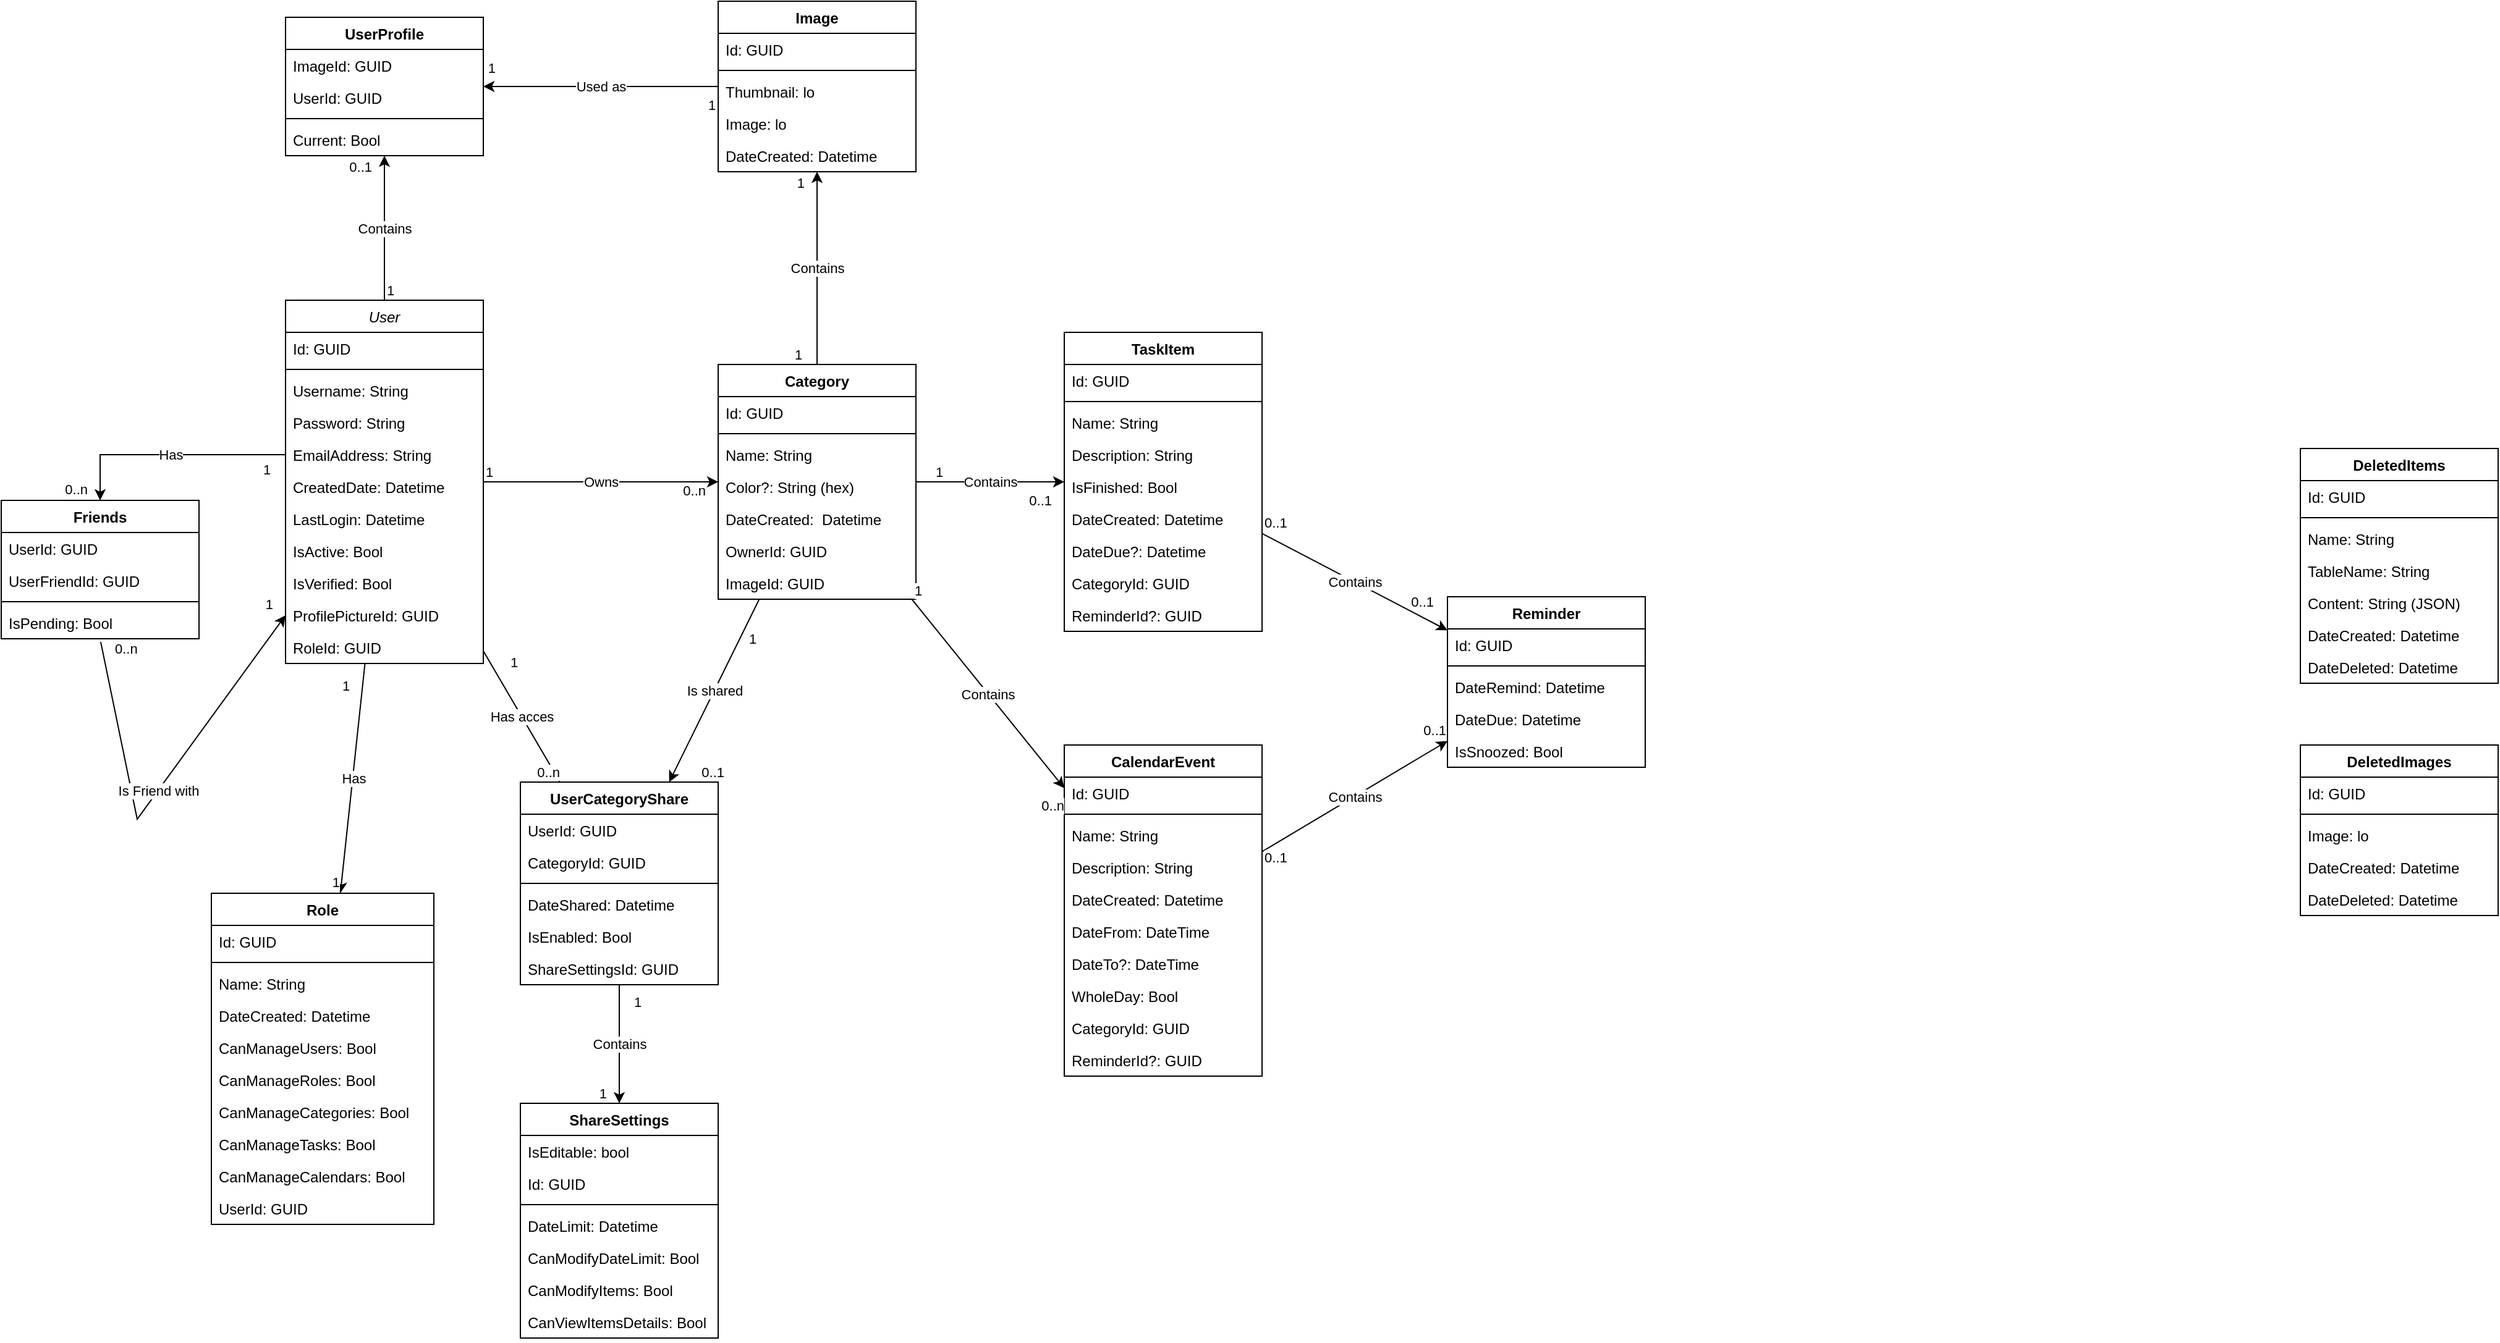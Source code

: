 <mxfile version="23.0.2" type="device">
  <diagram id="C5RBs43oDa-KdzZeNtuy" name="Page-1">
    <mxGraphModel dx="1509" dy="3266" grid="1" gridSize="10" guides="1" tooltips="1" connect="1" arrows="1" fold="1" page="1" pageScale="1" pageWidth="3300" pageHeight="2339" math="0" shadow="0">
      <root>
        <mxCell id="WIyWlLk6GJQsqaUBKTNV-0" />
        <mxCell id="WIyWlLk6GJQsqaUBKTNV-1" parent="WIyWlLk6GJQsqaUBKTNV-0" />
        <mxCell id="zkfFHV4jXpPFQw0GAbJ--0" value="User" style="swimlane;fontStyle=2;align=center;verticalAlign=top;childLayout=stackLayout;horizontal=1;startSize=26;horizontalStack=0;resizeParent=1;resizeLast=0;collapsible=1;marginBottom=0;rounded=0;shadow=0;strokeWidth=1;" parent="WIyWlLk6GJQsqaUBKTNV-1" vertex="1">
          <mxGeometry x="250" y="40" width="160" height="294" as="geometry">
            <mxRectangle x="230" y="140" width="160" height="26" as="alternateBounds" />
          </mxGeometry>
        </mxCell>
        <mxCell id="zkfFHV4jXpPFQw0GAbJ--1" value="Id: GUID" style="text;align=left;verticalAlign=top;spacingLeft=4;spacingRight=4;overflow=hidden;rotatable=0;points=[[0,0.5],[1,0.5]];portConstraint=eastwest;" parent="zkfFHV4jXpPFQw0GAbJ--0" vertex="1">
          <mxGeometry y="26" width="160" height="26" as="geometry" />
        </mxCell>
        <mxCell id="zkfFHV4jXpPFQw0GAbJ--4" value="" style="line;html=1;strokeWidth=1;align=left;verticalAlign=middle;spacingTop=-1;spacingLeft=3;spacingRight=3;rotatable=0;labelPosition=right;points=[];portConstraint=eastwest;" parent="zkfFHV4jXpPFQw0GAbJ--0" vertex="1">
          <mxGeometry y="52" width="160" height="8" as="geometry" />
        </mxCell>
        <mxCell id="GKmf8IFtukIGFU4XpR-U-0" value="Username: String" style="text;align=left;verticalAlign=top;spacingLeft=4;spacingRight=4;overflow=hidden;rotatable=0;points=[[0,0.5],[1,0.5]];portConstraint=eastwest;" parent="zkfFHV4jXpPFQw0GAbJ--0" vertex="1">
          <mxGeometry y="60" width="160" height="26" as="geometry" />
        </mxCell>
        <mxCell id="zkfFHV4jXpPFQw0GAbJ--2" value="Password: String" style="text;align=left;verticalAlign=top;spacingLeft=4;spacingRight=4;overflow=hidden;rotatable=0;points=[[0,0.5],[1,0.5]];portConstraint=eastwest;rounded=0;shadow=0;html=0;" parent="zkfFHV4jXpPFQw0GAbJ--0" vertex="1">
          <mxGeometry y="86" width="160" height="26" as="geometry" />
        </mxCell>
        <mxCell id="zkfFHV4jXpPFQw0GAbJ--3" value="EmailAddress: String" style="text;align=left;verticalAlign=top;spacingLeft=4;spacingRight=4;overflow=hidden;rotatable=0;points=[[0,0.5],[1,0.5]];portConstraint=eastwest;rounded=0;shadow=0;html=0;" parent="zkfFHV4jXpPFQw0GAbJ--0" vertex="1">
          <mxGeometry y="112" width="160" height="26" as="geometry" />
        </mxCell>
        <mxCell id="GKmf8IFtukIGFU4XpR-U-1" value="CreatedDate: Datetime" style="text;align=left;verticalAlign=top;spacingLeft=4;spacingRight=4;overflow=hidden;rotatable=0;points=[[0,0.5],[1,0.5]];portConstraint=eastwest;" parent="zkfFHV4jXpPFQw0GAbJ--0" vertex="1">
          <mxGeometry y="138" width="160" height="26" as="geometry" />
        </mxCell>
        <mxCell id="GKmf8IFtukIGFU4XpR-U-2" value="LastLogin: Datetime" style="text;align=left;verticalAlign=top;spacingLeft=4;spacingRight=4;overflow=hidden;rotatable=0;points=[[0,0.5],[1,0.5]];portConstraint=eastwest;" parent="zkfFHV4jXpPFQw0GAbJ--0" vertex="1">
          <mxGeometry y="164" width="160" height="26" as="geometry" />
        </mxCell>
        <mxCell id="GKmf8IFtukIGFU4XpR-U-3" value="IsActive: Bool" style="text;align=left;verticalAlign=top;spacingLeft=4;spacingRight=4;overflow=hidden;rotatable=0;points=[[0,0.5],[1,0.5]];portConstraint=eastwest;" parent="zkfFHV4jXpPFQw0GAbJ--0" vertex="1">
          <mxGeometry y="190" width="160" height="26" as="geometry" />
        </mxCell>
        <mxCell id="R9lPa4Ripm8N-_oRUkDM-93" value="IsVerified: Bool" style="text;align=left;verticalAlign=top;spacingLeft=4;spacingRight=4;overflow=hidden;rotatable=0;points=[[0,0.5],[1,0.5]];portConstraint=eastwest;" vertex="1" parent="zkfFHV4jXpPFQw0GAbJ--0">
          <mxGeometry y="216" width="160" height="26" as="geometry" />
        </mxCell>
        <mxCell id="R9lPa4Ripm8N-_oRUkDM-66" value="ProfilePictureId: GUID" style="text;align=left;verticalAlign=top;spacingLeft=4;spacingRight=4;overflow=hidden;rotatable=0;points=[[0,0.5],[1,0.5]];portConstraint=eastwest;" vertex="1" parent="zkfFHV4jXpPFQw0GAbJ--0">
          <mxGeometry y="242" width="160" height="26" as="geometry" />
        </mxCell>
        <mxCell id="R9lPa4Ripm8N-_oRUkDM-104" value="RoleId: GUID" style="text;align=left;verticalAlign=top;spacingLeft=4;spacingRight=4;overflow=hidden;rotatable=0;points=[[0,0.5],[1,0.5]];portConstraint=eastwest;" vertex="1" parent="zkfFHV4jXpPFQw0GAbJ--0">
          <mxGeometry y="268" width="160" height="26" as="geometry" />
        </mxCell>
        <mxCell id="GKmf8IFtukIGFU4XpR-U-4" value="TaskItem" style="swimlane;fontStyle=1;align=center;verticalAlign=top;childLayout=stackLayout;horizontal=1;startSize=26;horizontalStack=0;resizeParent=1;resizeParentMax=0;resizeLast=0;collapsible=1;marginBottom=0;whiteSpace=wrap;html=1;" parent="WIyWlLk6GJQsqaUBKTNV-1" vertex="1">
          <mxGeometry x="880" y="66" width="160" height="242" as="geometry" />
        </mxCell>
        <mxCell id="GKmf8IFtukIGFU4XpR-U-5" value="Id: GUID" style="text;strokeColor=none;fillColor=none;align=left;verticalAlign=top;spacingLeft=4;spacingRight=4;overflow=hidden;rotatable=0;points=[[0,0.5],[1,0.5]];portConstraint=eastwest;whiteSpace=wrap;html=1;" parent="GKmf8IFtukIGFU4XpR-U-4" vertex="1">
          <mxGeometry y="26" width="160" height="26" as="geometry" />
        </mxCell>
        <mxCell id="GKmf8IFtukIGFU4XpR-U-6" value="" style="line;strokeWidth=1;fillColor=none;align=left;verticalAlign=middle;spacingTop=-1;spacingLeft=3;spacingRight=3;rotatable=0;labelPosition=right;points=[];portConstraint=eastwest;strokeColor=inherit;" parent="GKmf8IFtukIGFU4XpR-U-4" vertex="1">
          <mxGeometry y="52" width="160" height="8" as="geometry" />
        </mxCell>
        <mxCell id="GKmf8IFtukIGFU4XpR-U-7" value="Name: String" style="text;strokeColor=none;fillColor=none;align=left;verticalAlign=top;spacingLeft=4;spacingRight=4;overflow=hidden;rotatable=0;points=[[0,0.5],[1,0.5]];portConstraint=eastwest;whiteSpace=wrap;html=1;" parent="GKmf8IFtukIGFU4XpR-U-4" vertex="1">
          <mxGeometry y="60" width="160" height="26" as="geometry" />
        </mxCell>
        <mxCell id="GKmf8IFtukIGFU4XpR-U-8" value="Description: String" style="text;strokeColor=none;fillColor=none;align=left;verticalAlign=top;spacingLeft=4;spacingRight=4;overflow=hidden;rotatable=0;points=[[0,0.5],[1,0.5]];portConstraint=eastwest;whiteSpace=wrap;html=1;" parent="GKmf8IFtukIGFU4XpR-U-4" vertex="1">
          <mxGeometry y="86" width="160" height="26" as="geometry" />
        </mxCell>
        <mxCell id="R9lPa4Ripm8N-_oRUkDM-38" value="IsFinished: Bool" style="text;strokeColor=none;fillColor=none;align=left;verticalAlign=top;spacingLeft=4;spacingRight=4;overflow=hidden;rotatable=0;points=[[0,0.5],[1,0.5]];portConstraint=eastwest;whiteSpace=wrap;html=1;" vertex="1" parent="GKmf8IFtukIGFU4XpR-U-4">
          <mxGeometry y="112" width="160" height="26" as="geometry" />
        </mxCell>
        <mxCell id="GKmf8IFtukIGFU4XpR-U-9" value="DateCreated: Datetime" style="text;strokeColor=none;fillColor=none;align=left;verticalAlign=top;spacingLeft=4;spacingRight=4;overflow=hidden;rotatable=0;points=[[0,0.5],[1,0.5]];portConstraint=eastwest;whiteSpace=wrap;html=1;" parent="GKmf8IFtukIGFU4XpR-U-4" vertex="1">
          <mxGeometry y="138" width="160" height="26" as="geometry" />
        </mxCell>
        <mxCell id="GKmf8IFtukIGFU4XpR-U-10" value="DateDue?: Datetime" style="text;strokeColor=none;fillColor=none;align=left;verticalAlign=top;spacingLeft=4;spacingRight=4;overflow=hidden;rotatable=0;points=[[0,0.5],[1,0.5]];portConstraint=eastwest;whiteSpace=wrap;html=1;" parent="GKmf8IFtukIGFU4XpR-U-4" vertex="1">
          <mxGeometry y="164" width="160" height="26" as="geometry" />
        </mxCell>
        <mxCell id="GKmf8IFtukIGFU4XpR-U-11" value="CategoryId: GUID" style="text;strokeColor=none;fillColor=none;align=left;verticalAlign=top;spacingLeft=4;spacingRight=4;overflow=hidden;rotatable=0;points=[[0,0.5],[1,0.5]];portConstraint=eastwest;whiteSpace=wrap;html=1;" parent="GKmf8IFtukIGFU4XpR-U-4" vertex="1">
          <mxGeometry y="190" width="160" height="26" as="geometry" />
        </mxCell>
        <mxCell id="R9lPa4Ripm8N-_oRUkDM-200" value="ReminderId?: GUID" style="text;strokeColor=none;fillColor=none;align=left;verticalAlign=top;spacingLeft=4;spacingRight=4;overflow=hidden;rotatable=0;points=[[0,0.5],[1,0.5]];portConstraint=eastwest;whiteSpace=wrap;html=1;" vertex="1" parent="GKmf8IFtukIGFU4XpR-U-4">
          <mxGeometry y="216" width="160" height="26" as="geometry" />
        </mxCell>
        <mxCell id="R9lPa4Ripm8N-_oRUkDM-0" value="" style="endArrow=classic;html=1;rounded=0;" edge="1" parent="WIyWlLk6GJQsqaUBKTNV-1" source="zkfFHV4jXpPFQw0GAbJ--0" target="R9lPa4Ripm8N-_oRUkDM-39">
          <mxGeometry relative="1" as="geometry">
            <mxPoint x="380" y="200" as="sourcePoint" />
            <mxPoint x="610" y="180" as="targetPoint" />
          </mxGeometry>
        </mxCell>
        <mxCell id="R9lPa4Ripm8N-_oRUkDM-1" value="Owns" style="edgeLabel;resizable=0;html=1;align=center;verticalAlign=middle;" connectable="0" vertex="1" parent="R9lPa4Ripm8N-_oRUkDM-0">
          <mxGeometry relative="1" as="geometry" />
        </mxCell>
        <mxCell id="R9lPa4Ripm8N-_oRUkDM-2" value="1" style="edgeLabel;resizable=0;html=1;align=left;verticalAlign=bottom;" connectable="0" vertex="1" parent="R9lPa4Ripm8N-_oRUkDM-0">
          <mxGeometry x="-1" relative="1" as="geometry" />
        </mxCell>
        <mxCell id="R9lPa4Ripm8N-_oRUkDM-3" value="0..n" style="edgeLabel;resizable=0;html=1;align=right;verticalAlign=bottom;" connectable="0" vertex="1" parent="R9lPa4Ripm8N-_oRUkDM-0">
          <mxGeometry x="1" relative="1" as="geometry">
            <mxPoint x="-10" y="15" as="offset" />
          </mxGeometry>
        </mxCell>
        <mxCell id="R9lPa4Ripm8N-_oRUkDM-11" value="UserCategoryShare" style="swimlane;fontStyle=1;align=center;verticalAlign=top;childLayout=stackLayout;horizontal=1;startSize=26;horizontalStack=0;resizeParent=1;resizeParentMax=0;resizeLast=0;collapsible=1;marginBottom=0;whiteSpace=wrap;html=1;" vertex="1" parent="WIyWlLk6GJQsqaUBKTNV-1">
          <mxGeometry x="440" y="430" width="160" height="164" as="geometry" />
        </mxCell>
        <mxCell id="R9lPa4Ripm8N-_oRUkDM-12" value="UserId: GUID" style="text;strokeColor=none;fillColor=none;align=left;verticalAlign=top;spacingLeft=4;spacingRight=4;overflow=hidden;rotatable=0;points=[[0,0.5],[1,0.5]];portConstraint=eastwest;whiteSpace=wrap;html=1;" vertex="1" parent="R9lPa4Ripm8N-_oRUkDM-11">
          <mxGeometry y="26" width="160" height="26" as="geometry" />
        </mxCell>
        <mxCell id="R9lPa4Ripm8N-_oRUkDM-15" value="CategoryId: GUID" style="text;strokeColor=none;fillColor=none;align=left;verticalAlign=top;spacingLeft=4;spacingRight=4;overflow=hidden;rotatable=0;points=[[0,0.5],[1,0.5]];portConstraint=eastwest;whiteSpace=wrap;html=1;" vertex="1" parent="R9lPa4Ripm8N-_oRUkDM-11">
          <mxGeometry y="52" width="160" height="26" as="geometry" />
        </mxCell>
        <mxCell id="R9lPa4Ripm8N-_oRUkDM-13" value="" style="line;strokeWidth=1;fillColor=none;align=left;verticalAlign=middle;spacingTop=-1;spacingLeft=3;spacingRight=3;rotatable=0;labelPosition=right;points=[];portConstraint=eastwest;strokeColor=inherit;" vertex="1" parent="R9lPa4Ripm8N-_oRUkDM-11">
          <mxGeometry y="78" width="160" height="8" as="geometry" />
        </mxCell>
        <mxCell id="R9lPa4Ripm8N-_oRUkDM-30" value="DateShared: Datetime" style="text;strokeColor=none;fillColor=none;align=left;verticalAlign=top;spacingLeft=4;spacingRight=4;overflow=hidden;rotatable=0;points=[[0,0.5],[1,0.5]];portConstraint=eastwest;whiteSpace=wrap;html=1;" vertex="1" parent="R9lPa4Ripm8N-_oRUkDM-11">
          <mxGeometry y="86" width="160" height="26" as="geometry" />
        </mxCell>
        <mxCell id="R9lPa4Ripm8N-_oRUkDM-37" value="IsEnabled: Bool" style="text;strokeColor=none;fillColor=none;align=left;verticalAlign=top;spacingLeft=4;spacingRight=4;overflow=hidden;rotatable=0;points=[[0,0.5],[1,0.5]];portConstraint=eastwest;whiteSpace=wrap;html=1;" vertex="1" parent="R9lPa4Ripm8N-_oRUkDM-11">
          <mxGeometry y="112" width="160" height="26" as="geometry" />
        </mxCell>
        <mxCell id="R9lPa4Ripm8N-_oRUkDM-31" value="ShareSettingsId: GUID" style="text;strokeColor=none;fillColor=none;align=left;verticalAlign=top;spacingLeft=4;spacingRight=4;overflow=hidden;rotatable=0;points=[[0,0.5],[1,0.5]];portConstraint=eastwest;whiteSpace=wrap;html=1;" vertex="1" parent="R9lPa4Ripm8N-_oRUkDM-11">
          <mxGeometry y="138" width="160" height="26" as="geometry" />
        </mxCell>
        <mxCell id="R9lPa4Ripm8N-_oRUkDM-16" value="" style="endArrow=classic;html=1;rounded=0;" edge="1" parent="WIyWlLk6GJQsqaUBKTNV-1" source="zkfFHV4jXpPFQw0GAbJ--0" target="R9lPa4Ripm8N-_oRUkDM-11">
          <mxGeometry relative="1" as="geometry">
            <mxPoint x="140" y="290.003" as="sourcePoint" />
            <mxPoint x="210" y="354.87" as="targetPoint" />
          </mxGeometry>
        </mxCell>
        <mxCell id="R9lPa4Ripm8N-_oRUkDM-17" value="Has acces" style="edgeLabel;resizable=0;html=1;align=center;verticalAlign=middle;" connectable="0" vertex="1" parent="R9lPa4Ripm8N-_oRUkDM-16">
          <mxGeometry relative="1" as="geometry" />
        </mxCell>
        <mxCell id="R9lPa4Ripm8N-_oRUkDM-18" value="1" style="edgeLabel;resizable=0;html=1;align=left;verticalAlign=bottom;" connectable="0" vertex="1" parent="R9lPa4Ripm8N-_oRUkDM-16">
          <mxGeometry x="-1" relative="1" as="geometry">
            <mxPoint x="20" y="18" as="offset" />
          </mxGeometry>
        </mxCell>
        <mxCell id="R9lPa4Ripm8N-_oRUkDM-19" value="0..n&lt;br&gt;" style="edgeLabel;resizable=0;html=1;align=right;verticalAlign=bottom;" connectable="0" vertex="1" parent="R9lPa4Ripm8N-_oRUkDM-16">
          <mxGeometry x="1" relative="1" as="geometry" />
        </mxCell>
        <mxCell id="R9lPa4Ripm8N-_oRUkDM-21" value="" style="endArrow=classic;html=1;rounded=0;" edge="1" parent="WIyWlLk6GJQsqaUBKTNV-1" source="R9lPa4Ripm8N-_oRUkDM-39" target="R9lPa4Ripm8N-_oRUkDM-11">
          <mxGeometry relative="1" as="geometry">
            <mxPoint x="640" y="330" as="sourcePoint" />
            <mxPoint x="529.997" y="635.88" as="targetPoint" />
          </mxGeometry>
        </mxCell>
        <mxCell id="R9lPa4Ripm8N-_oRUkDM-22" value="Is shared" style="edgeLabel;resizable=0;html=1;align=center;verticalAlign=middle;" connectable="0" vertex="1" parent="R9lPa4Ripm8N-_oRUkDM-21">
          <mxGeometry relative="1" as="geometry" />
        </mxCell>
        <mxCell id="R9lPa4Ripm8N-_oRUkDM-23" value="1" style="edgeLabel;resizable=0;html=1;align=left;verticalAlign=bottom;" connectable="0" vertex="1" parent="R9lPa4Ripm8N-_oRUkDM-21">
          <mxGeometry x="-1" relative="1" as="geometry">
            <mxPoint x="-10" y="40" as="offset" />
          </mxGeometry>
        </mxCell>
        <mxCell id="R9lPa4Ripm8N-_oRUkDM-24" value="0..1" style="edgeLabel;resizable=0;html=1;align=right;verticalAlign=bottom;" connectable="0" vertex="1" parent="R9lPa4Ripm8N-_oRUkDM-21">
          <mxGeometry x="1" relative="1" as="geometry">
            <mxPoint x="45" as="offset" />
          </mxGeometry>
        </mxCell>
        <mxCell id="R9lPa4Ripm8N-_oRUkDM-25" value="ShareSettings" style="swimlane;fontStyle=1;align=center;verticalAlign=top;childLayout=stackLayout;horizontal=1;startSize=26;horizontalStack=0;resizeParent=1;resizeParentMax=0;resizeLast=0;collapsible=1;marginBottom=0;whiteSpace=wrap;html=1;" vertex="1" parent="WIyWlLk6GJQsqaUBKTNV-1">
          <mxGeometry x="440" y="690" width="160" height="190" as="geometry" />
        </mxCell>
        <mxCell id="R9lPa4Ripm8N-_oRUkDM-29" value="IsEditable: bool" style="text;strokeColor=none;fillColor=none;align=left;verticalAlign=top;spacingLeft=4;spacingRight=4;overflow=hidden;rotatable=0;points=[[0,0.5],[1,0.5]];portConstraint=eastwest;whiteSpace=wrap;html=1;" vertex="1" parent="R9lPa4Ripm8N-_oRUkDM-25">
          <mxGeometry y="26" width="160" height="26" as="geometry" />
        </mxCell>
        <mxCell id="R9lPa4Ripm8N-_oRUkDM-26" value="Id: GUID" style="text;strokeColor=none;fillColor=none;align=left;verticalAlign=top;spacingLeft=4;spacingRight=4;overflow=hidden;rotatable=0;points=[[0,0.5],[1,0.5]];portConstraint=eastwest;whiteSpace=wrap;html=1;" vertex="1" parent="R9lPa4Ripm8N-_oRUkDM-25">
          <mxGeometry y="52" width="160" height="26" as="geometry" />
        </mxCell>
        <mxCell id="R9lPa4Ripm8N-_oRUkDM-27" value="" style="line;strokeWidth=1;fillColor=none;align=left;verticalAlign=middle;spacingTop=-1;spacingLeft=3;spacingRight=3;rotatable=0;labelPosition=right;points=[];portConstraint=eastwest;strokeColor=inherit;" vertex="1" parent="R9lPa4Ripm8N-_oRUkDM-25">
          <mxGeometry y="78" width="160" height="8" as="geometry" />
        </mxCell>
        <mxCell id="R9lPa4Ripm8N-_oRUkDM-28" value="DateLimit: Datetime" style="text;strokeColor=none;fillColor=none;align=left;verticalAlign=top;spacingLeft=4;spacingRight=4;overflow=hidden;rotatable=0;points=[[0,0.5],[1,0.5]];portConstraint=eastwest;whiteSpace=wrap;html=1;" vertex="1" parent="R9lPa4Ripm8N-_oRUkDM-25">
          <mxGeometry y="86" width="160" height="26" as="geometry" />
        </mxCell>
        <mxCell id="R9lPa4Ripm8N-_oRUkDM-127" value="CanModifyDateLimit: Bool" style="text;strokeColor=none;fillColor=none;align=left;verticalAlign=top;spacingLeft=4;spacingRight=4;overflow=hidden;rotatable=0;points=[[0,0.5],[1,0.5]];portConstraint=eastwest;whiteSpace=wrap;html=1;" vertex="1" parent="R9lPa4Ripm8N-_oRUkDM-25">
          <mxGeometry y="112" width="160" height="26" as="geometry" />
        </mxCell>
        <mxCell id="R9lPa4Ripm8N-_oRUkDM-128" value="CanModifyItems: Bool" style="text;strokeColor=none;fillColor=none;align=left;verticalAlign=top;spacingLeft=4;spacingRight=4;overflow=hidden;rotatable=0;points=[[0,0.5],[1,0.5]];portConstraint=eastwest;whiteSpace=wrap;html=1;" vertex="1" parent="R9lPa4Ripm8N-_oRUkDM-25">
          <mxGeometry y="138" width="160" height="26" as="geometry" />
        </mxCell>
        <mxCell id="R9lPa4Ripm8N-_oRUkDM-129" value="CanViewItemsDetails: Bool" style="text;strokeColor=none;fillColor=none;align=left;verticalAlign=top;spacingLeft=4;spacingRight=4;overflow=hidden;rotatable=0;points=[[0,0.5],[1,0.5]];portConstraint=eastwest;whiteSpace=wrap;html=1;" vertex="1" parent="R9lPa4Ripm8N-_oRUkDM-25">
          <mxGeometry y="164" width="160" height="26" as="geometry" />
        </mxCell>
        <mxCell id="R9lPa4Ripm8N-_oRUkDM-32" value="" style="endArrow=classic;html=1;rounded=0;" edge="1" parent="WIyWlLk6GJQsqaUBKTNV-1" source="R9lPa4Ripm8N-_oRUkDM-11" target="R9lPa4Ripm8N-_oRUkDM-25">
          <mxGeometry relative="1" as="geometry">
            <mxPoint x="670" y="580" as="sourcePoint" />
            <mxPoint x="330" y="690" as="targetPoint" />
          </mxGeometry>
        </mxCell>
        <mxCell id="R9lPa4Ripm8N-_oRUkDM-33" value="Contains" style="edgeLabel;resizable=0;html=1;align=center;verticalAlign=middle;" connectable="0" vertex="1" parent="R9lPa4Ripm8N-_oRUkDM-32">
          <mxGeometry relative="1" as="geometry" />
        </mxCell>
        <mxCell id="R9lPa4Ripm8N-_oRUkDM-34" value="1" style="edgeLabel;resizable=0;html=1;align=left;verticalAlign=bottom;" connectable="0" vertex="1" parent="R9lPa4Ripm8N-_oRUkDM-32">
          <mxGeometry x="-1" relative="1" as="geometry">
            <mxPoint x="10" y="22" as="offset" />
          </mxGeometry>
        </mxCell>
        <mxCell id="R9lPa4Ripm8N-_oRUkDM-35" value="1" style="edgeLabel;resizable=0;html=1;align=right;verticalAlign=bottom;" connectable="0" vertex="1" parent="R9lPa4Ripm8N-_oRUkDM-32">
          <mxGeometry x="1" relative="1" as="geometry">
            <mxPoint x="-10" as="offset" />
          </mxGeometry>
        </mxCell>
        <mxCell id="R9lPa4Ripm8N-_oRUkDM-39" value="Category" style="swimlane;fontStyle=1;align=center;verticalAlign=top;childLayout=stackLayout;horizontal=1;startSize=26;horizontalStack=0;resizeParent=1;resizeParentMax=0;resizeLast=0;collapsible=1;marginBottom=0;whiteSpace=wrap;html=1;" vertex="1" parent="WIyWlLk6GJQsqaUBKTNV-1">
          <mxGeometry x="600" y="92" width="160" height="190" as="geometry" />
        </mxCell>
        <mxCell id="R9lPa4Ripm8N-_oRUkDM-40" value="Id: GUID" style="text;strokeColor=none;fillColor=none;align=left;verticalAlign=top;spacingLeft=4;spacingRight=4;overflow=hidden;rotatable=0;points=[[0,0.5],[1,0.5]];portConstraint=eastwest;whiteSpace=wrap;html=1;" vertex="1" parent="R9lPa4Ripm8N-_oRUkDM-39">
          <mxGeometry y="26" width="160" height="26" as="geometry" />
        </mxCell>
        <mxCell id="R9lPa4Ripm8N-_oRUkDM-41" value="" style="line;strokeWidth=1;fillColor=none;align=left;verticalAlign=middle;spacingTop=-1;spacingLeft=3;spacingRight=3;rotatable=0;labelPosition=right;points=[];portConstraint=eastwest;strokeColor=inherit;" vertex="1" parent="R9lPa4Ripm8N-_oRUkDM-39">
          <mxGeometry y="52" width="160" height="8" as="geometry" />
        </mxCell>
        <mxCell id="R9lPa4Ripm8N-_oRUkDM-60" value="Name: String" style="text;strokeColor=none;fillColor=none;align=left;verticalAlign=top;spacingLeft=4;spacingRight=4;overflow=hidden;rotatable=0;points=[[0,0.5],[1,0.5]];portConstraint=eastwest;whiteSpace=wrap;html=1;" vertex="1" parent="R9lPa4Ripm8N-_oRUkDM-39">
          <mxGeometry y="60" width="160" height="26" as="geometry" />
        </mxCell>
        <mxCell id="R9lPa4Ripm8N-_oRUkDM-92" value="Color?: String (hex)" style="text;strokeColor=none;fillColor=none;align=left;verticalAlign=top;spacingLeft=4;spacingRight=4;overflow=hidden;rotatable=0;points=[[0,0.5],[1,0.5]];portConstraint=eastwest;whiteSpace=wrap;html=1;" vertex="1" parent="R9lPa4Ripm8N-_oRUkDM-39">
          <mxGeometry y="86" width="160" height="26" as="geometry" />
        </mxCell>
        <mxCell id="R9lPa4Ripm8N-_oRUkDM-51" value="DateCreated:&amp;nbsp; Datetime" style="text;strokeColor=none;fillColor=none;align=left;verticalAlign=top;spacingLeft=4;spacingRight=4;overflow=hidden;rotatable=0;points=[[0,0.5],[1,0.5]];portConstraint=eastwest;whiteSpace=wrap;html=1;" vertex="1" parent="R9lPa4Ripm8N-_oRUkDM-39">
          <mxGeometry y="112" width="160" height="26" as="geometry" />
        </mxCell>
        <mxCell id="R9lPa4Ripm8N-_oRUkDM-42" value="OwnerId: GUID" style="text;strokeColor=none;fillColor=none;align=left;verticalAlign=top;spacingLeft=4;spacingRight=4;overflow=hidden;rotatable=0;points=[[0,0.5],[1,0.5]];portConstraint=eastwest;whiteSpace=wrap;html=1;" vertex="1" parent="R9lPa4Ripm8N-_oRUkDM-39">
          <mxGeometry y="138" width="160" height="26" as="geometry" />
        </mxCell>
        <mxCell id="R9lPa4Ripm8N-_oRUkDM-91" value="ImageId: GUID" style="text;strokeColor=none;fillColor=none;align=left;verticalAlign=top;spacingLeft=4;spacingRight=4;overflow=hidden;rotatable=0;points=[[0,0.5],[1,0.5]];portConstraint=eastwest;whiteSpace=wrap;html=1;" vertex="1" parent="R9lPa4Ripm8N-_oRUkDM-39">
          <mxGeometry y="164" width="160" height="26" as="geometry" />
        </mxCell>
        <mxCell id="R9lPa4Ripm8N-_oRUkDM-43" value="" style="endArrow=classic;html=1;rounded=0;" edge="1" parent="WIyWlLk6GJQsqaUBKTNV-1" source="R9lPa4Ripm8N-_oRUkDM-39" target="GKmf8IFtukIGFU4XpR-U-4">
          <mxGeometry relative="1" as="geometry">
            <mxPoint x="630" y="340" as="sourcePoint" />
            <mxPoint x="790" y="340" as="targetPoint" />
          </mxGeometry>
        </mxCell>
        <mxCell id="R9lPa4Ripm8N-_oRUkDM-44" value="Contains" style="edgeLabel;resizable=0;html=1;align=center;verticalAlign=middle;" connectable="0" vertex="1" parent="R9lPa4Ripm8N-_oRUkDM-43">
          <mxGeometry relative="1" as="geometry" />
        </mxCell>
        <mxCell id="R9lPa4Ripm8N-_oRUkDM-45" value="1" style="edgeLabel;resizable=0;html=1;align=left;verticalAlign=bottom;" connectable="0" vertex="1" parent="R9lPa4Ripm8N-_oRUkDM-43">
          <mxGeometry x="-1" relative="1" as="geometry">
            <mxPoint x="14" as="offset" />
          </mxGeometry>
        </mxCell>
        <mxCell id="R9lPa4Ripm8N-_oRUkDM-46" value="0..1" style="edgeLabel;resizable=0;html=1;align=right;verticalAlign=bottom;" connectable="0" vertex="1" parent="R9lPa4Ripm8N-_oRUkDM-43">
          <mxGeometry x="1" relative="1" as="geometry">
            <mxPoint x="-10" y="23" as="offset" />
          </mxGeometry>
        </mxCell>
        <mxCell id="R9lPa4Ripm8N-_oRUkDM-56" value="DeletedItems" style="swimlane;fontStyle=1;align=center;verticalAlign=top;childLayout=stackLayout;horizontal=1;startSize=26;horizontalStack=0;resizeParent=1;resizeParentMax=0;resizeLast=0;collapsible=1;marginBottom=0;whiteSpace=wrap;html=1;" vertex="1" parent="WIyWlLk6GJQsqaUBKTNV-1">
          <mxGeometry x="1880" y="160" width="160" height="190" as="geometry" />
        </mxCell>
        <mxCell id="R9lPa4Ripm8N-_oRUkDM-57" value="Id: GUID" style="text;strokeColor=none;fillColor=none;align=left;verticalAlign=top;spacingLeft=4;spacingRight=4;overflow=hidden;rotatable=0;points=[[0,0.5],[1,0.5]];portConstraint=eastwest;whiteSpace=wrap;html=1;" vertex="1" parent="R9lPa4Ripm8N-_oRUkDM-56">
          <mxGeometry y="26" width="160" height="26" as="geometry" />
        </mxCell>
        <mxCell id="R9lPa4Ripm8N-_oRUkDM-58" value="" style="line;strokeWidth=1;fillColor=none;align=left;verticalAlign=middle;spacingTop=-1;spacingLeft=3;spacingRight=3;rotatable=0;labelPosition=right;points=[];portConstraint=eastwest;strokeColor=inherit;" vertex="1" parent="R9lPa4Ripm8N-_oRUkDM-56">
          <mxGeometry y="52" width="160" height="8" as="geometry" />
        </mxCell>
        <mxCell id="R9lPa4Ripm8N-_oRUkDM-59" value="Name: String" style="text;strokeColor=none;fillColor=none;align=left;verticalAlign=top;spacingLeft=4;spacingRight=4;overflow=hidden;rotatable=0;points=[[0,0.5],[1,0.5]];portConstraint=eastwest;whiteSpace=wrap;html=1;" vertex="1" parent="R9lPa4Ripm8N-_oRUkDM-56">
          <mxGeometry y="60" width="160" height="26" as="geometry" />
        </mxCell>
        <mxCell id="R9lPa4Ripm8N-_oRUkDM-130" value="TableName: String" style="text;strokeColor=none;fillColor=none;align=left;verticalAlign=top;spacingLeft=4;spacingRight=4;overflow=hidden;rotatable=0;points=[[0,0.5],[1,0.5]];portConstraint=eastwest;whiteSpace=wrap;html=1;" vertex="1" parent="R9lPa4Ripm8N-_oRUkDM-56">
          <mxGeometry y="86" width="160" height="26" as="geometry" />
        </mxCell>
        <mxCell id="R9lPa4Ripm8N-_oRUkDM-131" value="Content: String (JSON)" style="text;strokeColor=none;fillColor=none;align=left;verticalAlign=top;spacingLeft=4;spacingRight=4;overflow=hidden;rotatable=0;points=[[0,0.5],[1,0.5]];portConstraint=eastwest;whiteSpace=wrap;html=1;" vertex="1" parent="R9lPa4Ripm8N-_oRUkDM-56">
          <mxGeometry y="112" width="160" height="26" as="geometry" />
        </mxCell>
        <mxCell id="R9lPa4Ripm8N-_oRUkDM-186" value="DateCreated: Datetime" style="text;strokeColor=none;fillColor=none;align=left;verticalAlign=top;spacingLeft=4;spacingRight=4;overflow=hidden;rotatable=0;points=[[0,0.5],[1,0.5]];portConstraint=eastwest;whiteSpace=wrap;html=1;" vertex="1" parent="R9lPa4Ripm8N-_oRUkDM-56">
          <mxGeometry y="138" width="160" height="26" as="geometry" />
        </mxCell>
        <mxCell id="R9lPa4Ripm8N-_oRUkDM-144" value="DateDeleted: Datetime" style="text;strokeColor=none;fillColor=none;align=left;verticalAlign=top;spacingLeft=4;spacingRight=4;overflow=hidden;rotatable=0;points=[[0,0.5],[1,0.5]];portConstraint=eastwest;whiteSpace=wrap;html=1;" vertex="1" parent="R9lPa4Ripm8N-_oRUkDM-56">
          <mxGeometry y="164" width="160" height="26" as="geometry" />
        </mxCell>
        <mxCell id="R9lPa4Ripm8N-_oRUkDM-61" value="Image" style="swimlane;fontStyle=1;align=center;verticalAlign=top;childLayout=stackLayout;horizontal=1;startSize=26;horizontalStack=0;resizeParent=1;resizeParentMax=0;resizeLast=0;collapsible=1;marginBottom=0;whiteSpace=wrap;html=1;" vertex="1" parent="WIyWlLk6GJQsqaUBKTNV-1">
          <mxGeometry x="600" y="-202" width="160" height="138" as="geometry" />
        </mxCell>
        <mxCell id="R9lPa4Ripm8N-_oRUkDM-62" value="Id: GUID" style="text;strokeColor=none;fillColor=none;align=left;verticalAlign=top;spacingLeft=4;spacingRight=4;overflow=hidden;rotatable=0;points=[[0,0.5],[1,0.5]];portConstraint=eastwest;whiteSpace=wrap;html=1;" vertex="1" parent="R9lPa4Ripm8N-_oRUkDM-61">
          <mxGeometry y="26" width="160" height="26" as="geometry" />
        </mxCell>
        <mxCell id="R9lPa4Ripm8N-_oRUkDM-63" value="" style="line;strokeWidth=1;fillColor=none;align=left;verticalAlign=middle;spacingTop=-1;spacingLeft=3;spacingRight=3;rotatable=0;labelPosition=right;points=[];portConstraint=eastwest;strokeColor=inherit;" vertex="1" parent="R9lPa4Ripm8N-_oRUkDM-61">
          <mxGeometry y="52" width="160" height="8" as="geometry" />
        </mxCell>
        <mxCell id="R9lPa4Ripm8N-_oRUkDM-64" value="Thumbnail: lo" style="text;strokeColor=none;fillColor=none;align=left;verticalAlign=top;spacingLeft=4;spacingRight=4;overflow=hidden;rotatable=0;points=[[0,0.5],[1,0.5]];portConstraint=eastwest;whiteSpace=wrap;html=1;" vertex="1" parent="R9lPa4Ripm8N-_oRUkDM-61">
          <mxGeometry y="60" width="160" height="26" as="geometry" />
        </mxCell>
        <mxCell id="R9lPa4Ripm8N-_oRUkDM-65" value="Image: lo" style="text;strokeColor=none;fillColor=none;align=left;verticalAlign=top;spacingLeft=4;spacingRight=4;overflow=hidden;rotatable=0;points=[[0,0.5],[1,0.5]];portConstraint=eastwest;whiteSpace=wrap;html=1;" vertex="1" parent="R9lPa4Ripm8N-_oRUkDM-61">
          <mxGeometry y="86" width="160" height="26" as="geometry" />
        </mxCell>
        <mxCell id="R9lPa4Ripm8N-_oRUkDM-185" value="DateCreated: Datetime" style="text;strokeColor=none;fillColor=none;align=left;verticalAlign=top;spacingLeft=4;spacingRight=4;overflow=hidden;rotatable=0;points=[[0,0.5],[1,0.5]];portConstraint=eastwest;whiteSpace=wrap;html=1;" vertex="1" parent="R9lPa4Ripm8N-_oRUkDM-61">
          <mxGeometry y="112" width="160" height="26" as="geometry" />
        </mxCell>
        <mxCell id="R9lPa4Ripm8N-_oRUkDM-67" value="UserProfile" style="swimlane;fontStyle=1;align=center;verticalAlign=top;childLayout=stackLayout;horizontal=1;startSize=26;horizontalStack=0;resizeParent=1;resizeParentMax=0;resizeLast=0;collapsible=1;marginBottom=0;whiteSpace=wrap;html=1;" vertex="1" parent="WIyWlLk6GJQsqaUBKTNV-1">
          <mxGeometry x="250" y="-189" width="160" height="112" as="geometry" />
        </mxCell>
        <mxCell id="R9lPa4Ripm8N-_oRUkDM-68" value="ImageId: GUID" style="text;strokeColor=none;fillColor=none;align=left;verticalAlign=top;spacingLeft=4;spacingRight=4;overflow=hidden;rotatable=0;points=[[0,0.5],[1,0.5]];portConstraint=eastwest;whiteSpace=wrap;html=1;" vertex="1" parent="R9lPa4Ripm8N-_oRUkDM-67">
          <mxGeometry y="26" width="160" height="26" as="geometry" />
        </mxCell>
        <mxCell id="R9lPa4Ripm8N-_oRUkDM-71" value="UserId: GUID" style="text;strokeColor=none;fillColor=none;align=left;verticalAlign=top;spacingLeft=4;spacingRight=4;overflow=hidden;rotatable=0;points=[[0,0.5],[1,0.5]];portConstraint=eastwest;whiteSpace=wrap;html=1;" vertex="1" parent="R9lPa4Ripm8N-_oRUkDM-67">
          <mxGeometry y="52" width="160" height="26" as="geometry" />
        </mxCell>
        <mxCell id="R9lPa4Ripm8N-_oRUkDM-69" value="" style="line;strokeWidth=1;fillColor=none;align=left;verticalAlign=middle;spacingTop=-1;spacingLeft=3;spacingRight=3;rotatable=0;labelPosition=right;points=[];portConstraint=eastwest;strokeColor=inherit;" vertex="1" parent="R9lPa4Ripm8N-_oRUkDM-67">
          <mxGeometry y="78" width="160" height="8" as="geometry" />
        </mxCell>
        <mxCell id="R9lPa4Ripm8N-_oRUkDM-70" value="Current: Bool" style="text;strokeColor=none;fillColor=none;align=left;verticalAlign=top;spacingLeft=4;spacingRight=4;overflow=hidden;rotatable=0;points=[[0,0.5],[1,0.5]];portConstraint=eastwest;whiteSpace=wrap;html=1;" vertex="1" parent="R9lPa4Ripm8N-_oRUkDM-67">
          <mxGeometry y="86" width="160" height="26" as="geometry" />
        </mxCell>
        <mxCell id="R9lPa4Ripm8N-_oRUkDM-72" value="" style="endArrow=classic;html=1;rounded=0;" edge="1" parent="WIyWlLk6GJQsqaUBKTNV-1" source="zkfFHV4jXpPFQw0GAbJ--0" target="R9lPa4Ripm8N-_oRUkDM-67">
          <mxGeometry relative="1" as="geometry">
            <mxPoint x="260" y="-300" as="sourcePoint" />
            <mxPoint x="420" y="-300" as="targetPoint" />
          </mxGeometry>
        </mxCell>
        <mxCell id="R9lPa4Ripm8N-_oRUkDM-73" value="Contains" style="edgeLabel;resizable=0;html=1;align=center;verticalAlign=middle;" connectable="0" vertex="1" parent="R9lPa4Ripm8N-_oRUkDM-72">
          <mxGeometry relative="1" as="geometry" />
        </mxCell>
        <mxCell id="R9lPa4Ripm8N-_oRUkDM-74" value="1" style="edgeLabel;resizable=0;html=1;align=left;verticalAlign=bottom;" connectable="0" vertex="1" parent="R9lPa4Ripm8N-_oRUkDM-72">
          <mxGeometry x="-1" relative="1" as="geometry" />
        </mxCell>
        <mxCell id="R9lPa4Ripm8N-_oRUkDM-75" value="0..1" style="edgeLabel;resizable=0;html=1;align=right;verticalAlign=bottom;" connectable="0" vertex="1" parent="R9lPa4Ripm8N-_oRUkDM-72">
          <mxGeometry x="1" relative="1" as="geometry">
            <mxPoint x="-10" y="17" as="offset" />
          </mxGeometry>
        </mxCell>
        <mxCell id="R9lPa4Ripm8N-_oRUkDM-76" value="" style="endArrow=classic;html=1;rounded=0;" edge="1" parent="WIyWlLk6GJQsqaUBKTNV-1" source="R9lPa4Ripm8N-_oRUkDM-61" target="R9lPa4Ripm8N-_oRUkDM-67">
          <mxGeometry relative="1" as="geometry">
            <mxPoint x="400" y="-300" as="sourcePoint" />
            <mxPoint x="560" y="-300" as="targetPoint" />
          </mxGeometry>
        </mxCell>
        <mxCell id="R9lPa4Ripm8N-_oRUkDM-77" value="Used as" style="edgeLabel;resizable=0;html=1;align=center;verticalAlign=middle;" connectable="0" vertex="1" parent="R9lPa4Ripm8N-_oRUkDM-76">
          <mxGeometry relative="1" as="geometry" />
        </mxCell>
        <mxCell id="R9lPa4Ripm8N-_oRUkDM-78" value="1" style="edgeLabel;resizable=0;html=1;align=left;verticalAlign=bottom;" connectable="0" vertex="1" parent="R9lPa4Ripm8N-_oRUkDM-76">
          <mxGeometry x="-1" relative="1" as="geometry">
            <mxPoint x="-10" y="23" as="offset" />
          </mxGeometry>
        </mxCell>
        <mxCell id="R9lPa4Ripm8N-_oRUkDM-79" value="1" style="edgeLabel;resizable=0;html=1;align=right;verticalAlign=bottom;" connectable="0" vertex="1" parent="R9lPa4Ripm8N-_oRUkDM-76">
          <mxGeometry x="1" relative="1" as="geometry">
            <mxPoint x="10" y="-7" as="offset" />
          </mxGeometry>
        </mxCell>
        <mxCell id="R9lPa4Ripm8N-_oRUkDM-83" value="" style="endArrow=classic;html=1;rounded=0;" edge="1" parent="WIyWlLk6GJQsqaUBKTNV-1" source="R9lPa4Ripm8N-_oRUkDM-39" target="R9lPa4Ripm8N-_oRUkDM-61">
          <mxGeometry relative="1" as="geometry">
            <mxPoint x="520" y="90" as="sourcePoint" />
            <mxPoint x="680" y="90" as="targetPoint" />
          </mxGeometry>
        </mxCell>
        <mxCell id="R9lPa4Ripm8N-_oRUkDM-84" value="Contains" style="edgeLabel;resizable=0;html=1;align=center;verticalAlign=middle;" connectable="0" vertex="1" parent="R9lPa4Ripm8N-_oRUkDM-83">
          <mxGeometry relative="1" as="geometry" />
        </mxCell>
        <mxCell id="R9lPa4Ripm8N-_oRUkDM-85" value="1" style="edgeLabel;resizable=0;html=1;align=left;verticalAlign=bottom;" connectable="0" vertex="1" parent="R9lPa4Ripm8N-_oRUkDM-83">
          <mxGeometry x="-1" relative="1" as="geometry">
            <mxPoint x="-20" as="offset" />
          </mxGeometry>
        </mxCell>
        <mxCell id="R9lPa4Ripm8N-_oRUkDM-86" value="1" style="edgeLabel;resizable=0;html=1;align=right;verticalAlign=bottom;" connectable="0" vertex="1" parent="R9lPa4Ripm8N-_oRUkDM-83">
          <mxGeometry x="1" relative="1" as="geometry">
            <mxPoint x="-10" y="17" as="offset" />
          </mxGeometry>
        </mxCell>
        <mxCell id="R9lPa4Ripm8N-_oRUkDM-87" value="CalendarEvent" style="swimlane;fontStyle=1;align=center;verticalAlign=top;childLayout=stackLayout;horizontal=1;startSize=26;horizontalStack=0;resizeParent=1;resizeParentMax=0;resizeLast=0;collapsible=1;marginBottom=0;whiteSpace=wrap;html=1;" vertex="1" parent="WIyWlLk6GJQsqaUBKTNV-1">
          <mxGeometry x="880" y="400" width="160" height="268" as="geometry" />
        </mxCell>
        <mxCell id="R9lPa4Ripm8N-_oRUkDM-88" value="Id: GUID" style="text;strokeColor=none;fillColor=none;align=left;verticalAlign=top;spacingLeft=4;spacingRight=4;overflow=hidden;rotatable=0;points=[[0,0.5],[1,0.5]];portConstraint=eastwest;whiteSpace=wrap;html=1;" vertex="1" parent="R9lPa4Ripm8N-_oRUkDM-87">
          <mxGeometry y="26" width="160" height="26" as="geometry" />
        </mxCell>
        <mxCell id="R9lPa4Ripm8N-_oRUkDM-89" value="" style="line;strokeWidth=1;fillColor=none;align=left;verticalAlign=middle;spacingTop=-1;spacingLeft=3;spacingRight=3;rotatable=0;labelPosition=right;points=[];portConstraint=eastwest;strokeColor=inherit;" vertex="1" parent="R9lPa4Ripm8N-_oRUkDM-87">
          <mxGeometry y="52" width="160" height="8" as="geometry" />
        </mxCell>
        <mxCell id="R9lPa4Ripm8N-_oRUkDM-146" value="Name: String" style="text;strokeColor=none;fillColor=none;align=left;verticalAlign=top;spacingLeft=4;spacingRight=4;overflow=hidden;rotatable=0;points=[[0,0.5],[1,0.5]];portConstraint=eastwest;whiteSpace=wrap;html=1;" vertex="1" parent="R9lPa4Ripm8N-_oRUkDM-87">
          <mxGeometry y="60" width="160" height="26" as="geometry" />
        </mxCell>
        <mxCell id="R9lPa4Ripm8N-_oRUkDM-147" value="Description: String" style="text;strokeColor=none;fillColor=none;align=left;verticalAlign=top;spacingLeft=4;spacingRight=4;overflow=hidden;rotatable=0;points=[[0,0.5],[1,0.5]];portConstraint=eastwest;whiteSpace=wrap;html=1;" vertex="1" parent="R9lPa4Ripm8N-_oRUkDM-87">
          <mxGeometry y="86" width="160" height="26" as="geometry" />
        </mxCell>
        <mxCell id="R9lPa4Ripm8N-_oRUkDM-145" value="DateCreated: Datetime" style="text;strokeColor=none;fillColor=none;align=left;verticalAlign=top;spacingLeft=4;spacingRight=4;overflow=hidden;rotatable=0;points=[[0,0.5],[1,0.5]];portConstraint=eastwest;whiteSpace=wrap;html=1;" vertex="1" parent="R9lPa4Ripm8N-_oRUkDM-87">
          <mxGeometry y="112" width="160" height="26" as="geometry" />
        </mxCell>
        <mxCell id="R9lPa4Ripm8N-_oRUkDM-148" value="DateFrom: DateTime" style="text;strokeColor=none;fillColor=none;align=left;verticalAlign=top;spacingLeft=4;spacingRight=4;overflow=hidden;rotatable=0;points=[[0,0.5],[1,0.5]];portConstraint=eastwest;whiteSpace=wrap;html=1;" vertex="1" parent="R9lPa4Ripm8N-_oRUkDM-87">
          <mxGeometry y="138" width="160" height="26" as="geometry" />
        </mxCell>
        <mxCell id="R9lPa4Ripm8N-_oRUkDM-149" value="DateTo?: DateTime" style="text;strokeColor=none;fillColor=none;align=left;verticalAlign=top;spacingLeft=4;spacingRight=4;overflow=hidden;rotatable=0;points=[[0,0.5],[1,0.5]];portConstraint=eastwest;whiteSpace=wrap;html=1;" vertex="1" parent="R9lPa4Ripm8N-_oRUkDM-87">
          <mxGeometry y="164" width="160" height="26" as="geometry" />
        </mxCell>
        <mxCell id="R9lPa4Ripm8N-_oRUkDM-150" value="WholeDay: Bool" style="text;strokeColor=none;fillColor=none;align=left;verticalAlign=top;spacingLeft=4;spacingRight=4;overflow=hidden;rotatable=0;points=[[0,0.5],[1,0.5]];portConstraint=eastwest;whiteSpace=wrap;html=1;" vertex="1" parent="R9lPa4Ripm8N-_oRUkDM-87">
          <mxGeometry y="190" width="160" height="26" as="geometry" />
        </mxCell>
        <mxCell id="R9lPa4Ripm8N-_oRUkDM-151" value="CategoryId: GUID" style="text;strokeColor=none;fillColor=none;align=left;verticalAlign=top;spacingLeft=4;spacingRight=4;overflow=hidden;rotatable=0;points=[[0,0.5],[1,0.5]];portConstraint=eastwest;whiteSpace=wrap;html=1;" vertex="1" parent="R9lPa4Ripm8N-_oRUkDM-87">
          <mxGeometry y="216" width="160" height="26" as="geometry" />
        </mxCell>
        <mxCell id="R9lPa4Ripm8N-_oRUkDM-199" value="ReminderId?: GUID" style="text;strokeColor=none;fillColor=none;align=left;verticalAlign=top;spacingLeft=4;spacingRight=4;overflow=hidden;rotatable=0;points=[[0,0.5],[1,0.5]];portConstraint=eastwest;whiteSpace=wrap;html=1;" vertex="1" parent="R9lPa4Ripm8N-_oRUkDM-87">
          <mxGeometry y="242" width="160" height="26" as="geometry" />
        </mxCell>
        <mxCell id="R9lPa4Ripm8N-_oRUkDM-99" value="Role" style="swimlane;fontStyle=1;align=center;verticalAlign=top;childLayout=stackLayout;horizontal=1;startSize=26;horizontalStack=0;resizeParent=1;resizeParentMax=0;resizeLast=0;collapsible=1;marginBottom=0;whiteSpace=wrap;html=1;" vertex="1" parent="WIyWlLk6GJQsqaUBKTNV-1">
          <mxGeometry x="190" y="520" width="180" height="268" as="geometry" />
        </mxCell>
        <mxCell id="R9lPa4Ripm8N-_oRUkDM-100" value="Id: GUID" style="text;strokeColor=none;fillColor=none;align=left;verticalAlign=top;spacingLeft=4;spacingRight=4;overflow=hidden;rotatable=0;points=[[0,0.5],[1,0.5]];portConstraint=eastwest;whiteSpace=wrap;html=1;" vertex="1" parent="R9lPa4Ripm8N-_oRUkDM-99">
          <mxGeometry y="26" width="180" height="26" as="geometry" />
        </mxCell>
        <mxCell id="R9lPa4Ripm8N-_oRUkDM-101" value="" style="line;strokeWidth=1;fillColor=none;align=left;verticalAlign=middle;spacingTop=-1;spacingLeft=3;spacingRight=3;rotatable=0;labelPosition=right;points=[];portConstraint=eastwest;strokeColor=inherit;" vertex="1" parent="R9lPa4Ripm8N-_oRUkDM-99">
          <mxGeometry y="52" width="180" height="8" as="geometry" />
        </mxCell>
        <mxCell id="R9lPa4Ripm8N-_oRUkDM-102" value="Name: String" style="text;strokeColor=none;fillColor=none;align=left;verticalAlign=top;spacingLeft=4;spacingRight=4;overflow=hidden;rotatable=0;points=[[0,0.5],[1,0.5]];portConstraint=eastwest;whiteSpace=wrap;html=1;" vertex="1" parent="R9lPa4Ripm8N-_oRUkDM-99">
          <mxGeometry y="60" width="180" height="26" as="geometry" />
        </mxCell>
        <mxCell id="R9lPa4Ripm8N-_oRUkDM-122" value="DateCreated: Datetime" style="text;strokeColor=none;fillColor=none;align=left;verticalAlign=top;spacingLeft=4;spacingRight=4;overflow=hidden;rotatable=0;points=[[0,0.5],[1,0.5]];portConstraint=eastwest;whiteSpace=wrap;html=1;" vertex="1" parent="R9lPa4Ripm8N-_oRUkDM-99">
          <mxGeometry y="86" width="180" height="26" as="geometry" />
        </mxCell>
        <mxCell id="R9lPa4Ripm8N-_oRUkDM-121" value="CanManageUsers: Bool" style="text;strokeColor=none;fillColor=none;align=left;verticalAlign=top;spacingLeft=4;spacingRight=4;overflow=hidden;rotatable=0;points=[[0,0.5],[1,0.5]];portConstraint=eastwest;whiteSpace=wrap;html=1;" vertex="1" parent="R9lPa4Ripm8N-_oRUkDM-99">
          <mxGeometry y="112" width="180" height="26" as="geometry" />
        </mxCell>
        <mxCell id="R9lPa4Ripm8N-_oRUkDM-126" value="CanManageRoles: Bool" style="text;strokeColor=none;fillColor=none;align=left;verticalAlign=top;spacingLeft=4;spacingRight=4;overflow=hidden;rotatable=0;points=[[0,0.5],[1,0.5]];portConstraint=eastwest;whiteSpace=wrap;html=1;" vertex="1" parent="R9lPa4Ripm8N-_oRUkDM-99">
          <mxGeometry y="138" width="180" height="26" as="geometry" />
        </mxCell>
        <mxCell id="R9lPa4Ripm8N-_oRUkDM-123" value="CanManageCategories: Bool" style="text;strokeColor=none;fillColor=none;align=left;verticalAlign=top;spacingLeft=4;spacingRight=4;overflow=hidden;rotatable=0;points=[[0,0.5],[1,0.5]];portConstraint=eastwest;whiteSpace=wrap;html=1;" vertex="1" parent="R9lPa4Ripm8N-_oRUkDM-99">
          <mxGeometry y="164" width="180" height="26" as="geometry" />
        </mxCell>
        <mxCell id="R9lPa4Ripm8N-_oRUkDM-124" value="CanManageTasks: Bool" style="text;strokeColor=none;fillColor=none;align=left;verticalAlign=top;spacingLeft=4;spacingRight=4;overflow=hidden;rotatable=0;points=[[0,0.5],[1,0.5]];portConstraint=eastwest;whiteSpace=wrap;html=1;" vertex="1" parent="R9lPa4Ripm8N-_oRUkDM-99">
          <mxGeometry y="190" width="180" height="26" as="geometry" />
        </mxCell>
        <mxCell id="R9lPa4Ripm8N-_oRUkDM-125" value="CanManageCalendars: Bool" style="text;strokeColor=none;fillColor=none;align=left;verticalAlign=top;spacingLeft=4;spacingRight=4;overflow=hidden;rotatable=0;points=[[0,0.5],[1,0.5]];portConstraint=eastwest;whiteSpace=wrap;html=1;" vertex="1" parent="R9lPa4Ripm8N-_oRUkDM-99">
          <mxGeometry y="216" width="180" height="26" as="geometry" />
        </mxCell>
        <mxCell id="R9lPa4Ripm8N-_oRUkDM-103" value="UserId: GUID" style="text;strokeColor=none;fillColor=none;align=left;verticalAlign=top;spacingLeft=4;spacingRight=4;overflow=hidden;rotatable=0;points=[[0,0.5],[1,0.5]];portConstraint=eastwest;whiteSpace=wrap;html=1;" vertex="1" parent="R9lPa4Ripm8N-_oRUkDM-99">
          <mxGeometry y="242" width="180" height="26" as="geometry" />
        </mxCell>
        <mxCell id="R9lPa4Ripm8N-_oRUkDM-117" value="" style="endArrow=classic;html=1;rounded=0;" edge="1" parent="WIyWlLk6GJQsqaUBKTNV-1" source="zkfFHV4jXpPFQw0GAbJ--0" target="R9lPa4Ripm8N-_oRUkDM-99">
          <mxGeometry relative="1" as="geometry">
            <mxPoint x="40" y="300" as="sourcePoint" />
            <mxPoint x="200" y="300" as="targetPoint" />
          </mxGeometry>
        </mxCell>
        <mxCell id="R9lPa4Ripm8N-_oRUkDM-118" value="Has" style="edgeLabel;resizable=0;html=1;align=center;verticalAlign=middle;" connectable="0" vertex="1" parent="R9lPa4Ripm8N-_oRUkDM-117">
          <mxGeometry relative="1" as="geometry" />
        </mxCell>
        <mxCell id="R9lPa4Ripm8N-_oRUkDM-119" value="1" style="edgeLabel;resizable=0;html=1;align=left;verticalAlign=bottom;" connectable="0" vertex="1" parent="R9lPa4Ripm8N-_oRUkDM-117">
          <mxGeometry x="-1" relative="1" as="geometry">
            <mxPoint x="-20" y="26" as="offset" />
          </mxGeometry>
        </mxCell>
        <mxCell id="R9lPa4Ripm8N-_oRUkDM-120" value="1" style="edgeLabel;resizable=0;html=1;align=right;verticalAlign=bottom;" connectable="0" vertex="1" parent="R9lPa4Ripm8N-_oRUkDM-117">
          <mxGeometry x="1" relative="1" as="geometry" />
        </mxCell>
        <mxCell id="R9lPa4Ripm8N-_oRUkDM-138" value="DeletedImages" style="swimlane;fontStyle=1;align=center;verticalAlign=top;childLayout=stackLayout;horizontal=1;startSize=26;horizontalStack=0;resizeParent=1;resizeParentMax=0;resizeLast=0;collapsible=1;marginBottom=0;whiteSpace=wrap;html=1;" vertex="1" parent="WIyWlLk6GJQsqaUBKTNV-1">
          <mxGeometry x="1880" y="400" width="160" height="138" as="geometry" />
        </mxCell>
        <mxCell id="R9lPa4Ripm8N-_oRUkDM-139" value="Id: GUID" style="text;strokeColor=none;fillColor=none;align=left;verticalAlign=top;spacingLeft=4;spacingRight=4;overflow=hidden;rotatable=0;points=[[0,0.5],[1,0.5]];portConstraint=eastwest;whiteSpace=wrap;html=1;" vertex="1" parent="R9lPa4Ripm8N-_oRUkDM-138">
          <mxGeometry y="26" width="160" height="26" as="geometry" />
        </mxCell>
        <mxCell id="R9lPa4Ripm8N-_oRUkDM-140" value="" style="line;strokeWidth=1;fillColor=none;align=left;verticalAlign=middle;spacingTop=-1;spacingLeft=3;spacingRight=3;rotatable=0;labelPosition=right;points=[];portConstraint=eastwest;strokeColor=inherit;" vertex="1" parent="R9lPa4Ripm8N-_oRUkDM-138">
          <mxGeometry y="52" width="160" height="8" as="geometry" />
        </mxCell>
        <mxCell id="R9lPa4Ripm8N-_oRUkDM-141" value="Image: lo" style="text;strokeColor=none;fillColor=none;align=left;verticalAlign=top;spacingLeft=4;spacingRight=4;overflow=hidden;rotatable=0;points=[[0,0.5],[1,0.5]];portConstraint=eastwest;whiteSpace=wrap;html=1;" vertex="1" parent="R9lPa4Ripm8N-_oRUkDM-138">
          <mxGeometry y="60" width="160" height="26" as="geometry" />
        </mxCell>
        <mxCell id="R9lPa4Ripm8N-_oRUkDM-187" value="DateCreated: Datetime" style="text;strokeColor=none;fillColor=none;align=left;verticalAlign=top;spacingLeft=4;spacingRight=4;overflow=hidden;rotatable=0;points=[[0,0.5],[1,0.5]];portConstraint=eastwest;whiteSpace=wrap;html=1;" vertex="1" parent="R9lPa4Ripm8N-_oRUkDM-138">
          <mxGeometry y="86" width="160" height="26" as="geometry" />
        </mxCell>
        <mxCell id="R9lPa4Ripm8N-_oRUkDM-142" value="DateDeleted: Datetime" style="text;strokeColor=none;fillColor=none;align=left;verticalAlign=top;spacingLeft=4;spacingRight=4;overflow=hidden;rotatable=0;points=[[0,0.5],[1,0.5]];portConstraint=eastwest;whiteSpace=wrap;html=1;" vertex="1" parent="R9lPa4Ripm8N-_oRUkDM-138">
          <mxGeometry y="112" width="160" height="26" as="geometry" />
        </mxCell>
        <mxCell id="R9lPa4Ripm8N-_oRUkDM-152" value="" style="endArrow=classic;html=1;rounded=0;" edge="1" parent="WIyWlLk6GJQsqaUBKTNV-1" source="R9lPa4Ripm8N-_oRUkDM-39" target="R9lPa4Ripm8N-_oRUkDM-87">
          <mxGeometry relative="1" as="geometry">
            <mxPoint x="570" y="620" as="sourcePoint" />
            <mxPoint x="730" y="620" as="targetPoint" />
          </mxGeometry>
        </mxCell>
        <mxCell id="R9lPa4Ripm8N-_oRUkDM-153" value="Contains" style="edgeLabel;resizable=0;html=1;align=center;verticalAlign=middle;" connectable="0" vertex="1" parent="R9lPa4Ripm8N-_oRUkDM-152">
          <mxGeometry relative="1" as="geometry" />
        </mxCell>
        <mxCell id="R9lPa4Ripm8N-_oRUkDM-154" value="1" style="edgeLabel;resizable=0;html=1;align=left;verticalAlign=bottom;" connectable="0" vertex="1" parent="R9lPa4Ripm8N-_oRUkDM-152">
          <mxGeometry x="-1" relative="1" as="geometry">
            <mxPoint y="1" as="offset" />
          </mxGeometry>
        </mxCell>
        <mxCell id="R9lPa4Ripm8N-_oRUkDM-155" value="0..n" style="edgeLabel;resizable=0;html=1;align=right;verticalAlign=bottom;" connectable="0" vertex="1" parent="R9lPa4Ripm8N-_oRUkDM-152">
          <mxGeometry x="1" relative="1" as="geometry">
            <mxPoint y="23" as="offset" />
          </mxGeometry>
        </mxCell>
        <mxCell id="R9lPa4Ripm8N-_oRUkDM-157" value="Friends" style="swimlane;fontStyle=1;align=center;verticalAlign=top;childLayout=stackLayout;horizontal=1;startSize=26;horizontalStack=0;resizeParent=1;resizeParentMax=0;resizeLast=0;collapsible=1;marginBottom=0;whiteSpace=wrap;html=1;" vertex="1" parent="WIyWlLk6GJQsqaUBKTNV-1">
          <mxGeometry x="20" y="202" width="160" height="112" as="geometry" />
        </mxCell>
        <mxCell id="R9lPa4Ripm8N-_oRUkDM-158" value="UserId: GUID" style="text;strokeColor=none;fillColor=none;align=left;verticalAlign=top;spacingLeft=4;spacingRight=4;overflow=hidden;rotatable=0;points=[[0,0.5],[1,0.5]];portConstraint=eastwest;whiteSpace=wrap;html=1;" vertex="1" parent="R9lPa4Ripm8N-_oRUkDM-157">
          <mxGeometry y="26" width="160" height="26" as="geometry" />
        </mxCell>
        <mxCell id="R9lPa4Ripm8N-_oRUkDM-161" value="UserFriendId: GUID" style="text;strokeColor=none;fillColor=none;align=left;verticalAlign=top;spacingLeft=4;spacingRight=4;overflow=hidden;rotatable=0;points=[[0,0.5],[1,0.5]];portConstraint=eastwest;whiteSpace=wrap;html=1;" vertex="1" parent="R9lPa4Ripm8N-_oRUkDM-157">
          <mxGeometry y="52" width="160" height="26" as="geometry" />
        </mxCell>
        <mxCell id="R9lPa4Ripm8N-_oRUkDM-159" value="" style="line;strokeWidth=1;fillColor=none;align=left;verticalAlign=middle;spacingTop=-1;spacingLeft=3;spacingRight=3;rotatable=0;labelPosition=right;points=[];portConstraint=eastwest;strokeColor=inherit;" vertex="1" parent="R9lPa4Ripm8N-_oRUkDM-157">
          <mxGeometry y="78" width="160" height="8" as="geometry" />
        </mxCell>
        <mxCell id="R9lPa4Ripm8N-_oRUkDM-160" value="IsPending: Bool" style="text;strokeColor=none;fillColor=none;align=left;verticalAlign=top;spacingLeft=4;spacingRight=4;overflow=hidden;rotatable=0;points=[[0,0.5],[1,0.5]];portConstraint=eastwest;whiteSpace=wrap;html=1;" vertex="1" parent="R9lPa4Ripm8N-_oRUkDM-157">
          <mxGeometry y="86" width="160" height="26" as="geometry" />
        </mxCell>
        <mxCell id="R9lPa4Ripm8N-_oRUkDM-162" value="" style="endArrow=classic;html=1;rounded=0;entryX=0.5;entryY=0;entryDx=0;entryDy=0;exitX=0;exitY=0.5;exitDx=0;exitDy=0;" edge="1" parent="WIyWlLk6GJQsqaUBKTNV-1" source="zkfFHV4jXpPFQw0GAbJ--3" target="R9lPa4Ripm8N-_oRUkDM-157">
          <mxGeometry relative="1" as="geometry">
            <mxPoint x="240" y="60" as="sourcePoint" />
            <mxPoint x="190" y="50" as="targetPoint" />
            <Array as="points">
              <mxPoint x="100" y="165" />
            </Array>
          </mxGeometry>
        </mxCell>
        <mxCell id="R9lPa4Ripm8N-_oRUkDM-163" value="Has" style="edgeLabel;resizable=0;html=1;align=center;verticalAlign=middle;" connectable="0" vertex="1" parent="R9lPa4Ripm8N-_oRUkDM-162">
          <mxGeometry relative="1" as="geometry" />
        </mxCell>
        <mxCell id="R9lPa4Ripm8N-_oRUkDM-164" value="1" style="edgeLabel;resizable=0;html=1;align=left;verticalAlign=bottom;" connectable="0" vertex="1" parent="R9lPa4Ripm8N-_oRUkDM-162">
          <mxGeometry x="-1" relative="1" as="geometry">
            <mxPoint x="-20" y="20" as="offset" />
          </mxGeometry>
        </mxCell>
        <mxCell id="R9lPa4Ripm8N-_oRUkDM-165" value="0..n" style="edgeLabel;resizable=0;html=1;align=right;verticalAlign=bottom;" connectable="0" vertex="1" parent="R9lPa4Ripm8N-_oRUkDM-162">
          <mxGeometry x="1" relative="1" as="geometry">
            <mxPoint x="-10" y="-1" as="offset" />
          </mxGeometry>
        </mxCell>
        <mxCell id="R9lPa4Ripm8N-_oRUkDM-173" value="" style="endArrow=classic;html=1;rounded=0;exitX=0.503;exitY=1.099;exitDx=0;exitDy=0;exitPerimeter=0;entryX=0;entryY=0.5;entryDx=0;entryDy=0;" edge="1" parent="WIyWlLk6GJQsqaUBKTNV-1" source="R9lPa4Ripm8N-_oRUkDM-160" target="R9lPa4Ripm8N-_oRUkDM-66">
          <mxGeometry relative="1" as="geometry">
            <mxPoint x="30" y="340" as="sourcePoint" />
            <mxPoint x="190" y="340" as="targetPoint" />
            <Array as="points">
              <mxPoint x="130" y="460" />
            </Array>
          </mxGeometry>
        </mxCell>
        <mxCell id="R9lPa4Ripm8N-_oRUkDM-174" value="Is Friend with" style="edgeLabel;resizable=0;html=1;align=center;verticalAlign=middle;" connectable="0" vertex="1" parent="R9lPa4Ripm8N-_oRUkDM-173">
          <mxGeometry relative="1" as="geometry" />
        </mxCell>
        <mxCell id="R9lPa4Ripm8N-_oRUkDM-175" value="0..n" style="edgeLabel;resizable=0;html=1;align=left;verticalAlign=bottom;" connectable="0" vertex="1" parent="R9lPa4Ripm8N-_oRUkDM-173">
          <mxGeometry x="-1" relative="1" as="geometry">
            <mxPoint x="10" y="14" as="offset" />
          </mxGeometry>
        </mxCell>
        <mxCell id="R9lPa4Ripm8N-_oRUkDM-176" value="1" style="edgeLabel;resizable=0;html=1;align=right;verticalAlign=bottom;" connectable="0" vertex="1" parent="R9lPa4Ripm8N-_oRUkDM-173">
          <mxGeometry x="1" relative="1" as="geometry">
            <mxPoint x="-10" as="offset" />
          </mxGeometry>
        </mxCell>
        <mxCell id="R9lPa4Ripm8N-_oRUkDM-181" value="Reminder" style="swimlane;fontStyle=1;align=center;verticalAlign=top;childLayout=stackLayout;horizontal=1;startSize=26;horizontalStack=0;resizeParent=1;resizeParentMax=0;resizeLast=0;collapsible=1;marginBottom=0;whiteSpace=wrap;html=1;" vertex="1" parent="WIyWlLk6GJQsqaUBKTNV-1">
          <mxGeometry x="1190" y="280" width="160" height="138" as="geometry" />
        </mxCell>
        <mxCell id="R9lPa4Ripm8N-_oRUkDM-182" value="Id: GUID" style="text;strokeColor=none;fillColor=none;align=left;verticalAlign=top;spacingLeft=4;spacingRight=4;overflow=hidden;rotatable=0;points=[[0,0.5],[1,0.5]];portConstraint=eastwest;whiteSpace=wrap;html=1;" vertex="1" parent="R9lPa4Ripm8N-_oRUkDM-181">
          <mxGeometry y="26" width="160" height="26" as="geometry" />
        </mxCell>
        <mxCell id="R9lPa4Ripm8N-_oRUkDM-183" value="" style="line;strokeWidth=1;fillColor=none;align=left;verticalAlign=middle;spacingTop=-1;spacingLeft=3;spacingRight=3;rotatable=0;labelPosition=right;points=[];portConstraint=eastwest;strokeColor=inherit;" vertex="1" parent="R9lPa4Ripm8N-_oRUkDM-181">
          <mxGeometry y="52" width="160" height="8" as="geometry" />
        </mxCell>
        <mxCell id="R9lPa4Ripm8N-_oRUkDM-188" value="DateRemind: Datetime" style="text;strokeColor=none;fillColor=none;align=left;verticalAlign=top;spacingLeft=4;spacingRight=4;overflow=hidden;rotatable=0;points=[[0,0.5],[1,0.5]];portConstraint=eastwest;whiteSpace=wrap;html=1;" vertex="1" parent="R9lPa4Ripm8N-_oRUkDM-181">
          <mxGeometry y="60" width="160" height="26" as="geometry" />
        </mxCell>
        <mxCell id="R9lPa4Ripm8N-_oRUkDM-190" value="DateDue: Datetime" style="text;strokeColor=none;fillColor=none;align=left;verticalAlign=top;spacingLeft=4;spacingRight=4;overflow=hidden;rotatable=0;points=[[0,0.5],[1,0.5]];portConstraint=eastwest;whiteSpace=wrap;html=1;" vertex="1" parent="R9lPa4Ripm8N-_oRUkDM-181">
          <mxGeometry y="86" width="160" height="26" as="geometry" />
        </mxCell>
        <mxCell id="R9lPa4Ripm8N-_oRUkDM-189" value="IsSnoozed: Bool" style="text;strokeColor=none;fillColor=none;align=left;verticalAlign=top;spacingLeft=4;spacingRight=4;overflow=hidden;rotatable=0;points=[[0,0.5],[1,0.5]];portConstraint=eastwest;whiteSpace=wrap;html=1;" vertex="1" parent="R9lPa4Ripm8N-_oRUkDM-181">
          <mxGeometry y="112" width="160" height="26" as="geometry" />
        </mxCell>
        <mxCell id="R9lPa4Ripm8N-_oRUkDM-191" value="" style="endArrow=classic;html=1;rounded=0;" edge="1" parent="WIyWlLk6GJQsqaUBKTNV-1" source="GKmf8IFtukIGFU4XpR-U-4" target="R9lPa4Ripm8N-_oRUkDM-181">
          <mxGeometry relative="1" as="geometry">
            <mxPoint x="1150" y="500" as="sourcePoint" />
            <mxPoint x="1310" y="500" as="targetPoint" />
          </mxGeometry>
        </mxCell>
        <mxCell id="R9lPa4Ripm8N-_oRUkDM-192" value="Contains" style="edgeLabel;resizable=0;html=1;align=center;verticalAlign=middle;" connectable="0" vertex="1" parent="R9lPa4Ripm8N-_oRUkDM-191">
          <mxGeometry relative="1" as="geometry" />
        </mxCell>
        <mxCell id="R9lPa4Ripm8N-_oRUkDM-193" value="0..1" style="edgeLabel;resizable=0;html=1;align=left;verticalAlign=bottom;" connectable="0" vertex="1" parent="R9lPa4Ripm8N-_oRUkDM-191">
          <mxGeometry x="-1" relative="1" as="geometry" />
        </mxCell>
        <mxCell id="R9lPa4Ripm8N-_oRUkDM-194" value="0..1" style="edgeLabel;resizable=0;html=1;align=right;verticalAlign=bottom;" connectable="0" vertex="1" parent="R9lPa4Ripm8N-_oRUkDM-191">
          <mxGeometry x="1" relative="1" as="geometry">
            <mxPoint x="-10" y="-15" as="offset" />
          </mxGeometry>
        </mxCell>
        <mxCell id="R9lPa4Ripm8N-_oRUkDM-195" value="" style="endArrow=classic;html=1;rounded=0;" edge="1" parent="WIyWlLk6GJQsqaUBKTNV-1" source="R9lPa4Ripm8N-_oRUkDM-87" target="R9lPa4Ripm8N-_oRUkDM-181">
          <mxGeometry relative="1" as="geometry">
            <mxPoint x="1230" y="540" as="sourcePoint" />
            <mxPoint x="1390" y="540" as="targetPoint" />
          </mxGeometry>
        </mxCell>
        <mxCell id="R9lPa4Ripm8N-_oRUkDM-196" value="Contains" style="edgeLabel;resizable=0;html=1;align=center;verticalAlign=middle;" connectable="0" vertex="1" parent="R9lPa4Ripm8N-_oRUkDM-195">
          <mxGeometry relative="1" as="geometry" />
        </mxCell>
        <mxCell id="R9lPa4Ripm8N-_oRUkDM-197" value="0..1" style="edgeLabel;resizable=0;html=1;align=left;verticalAlign=bottom;" connectable="0" vertex="1" parent="R9lPa4Ripm8N-_oRUkDM-195">
          <mxGeometry x="-1" relative="1" as="geometry">
            <mxPoint y="13" as="offset" />
          </mxGeometry>
        </mxCell>
        <mxCell id="R9lPa4Ripm8N-_oRUkDM-198" value="0..1" style="edgeLabel;resizable=0;html=1;align=right;verticalAlign=bottom;" connectable="0" vertex="1" parent="R9lPa4Ripm8N-_oRUkDM-195">
          <mxGeometry x="1" relative="1" as="geometry" />
        </mxCell>
      </root>
    </mxGraphModel>
  </diagram>
</mxfile>
